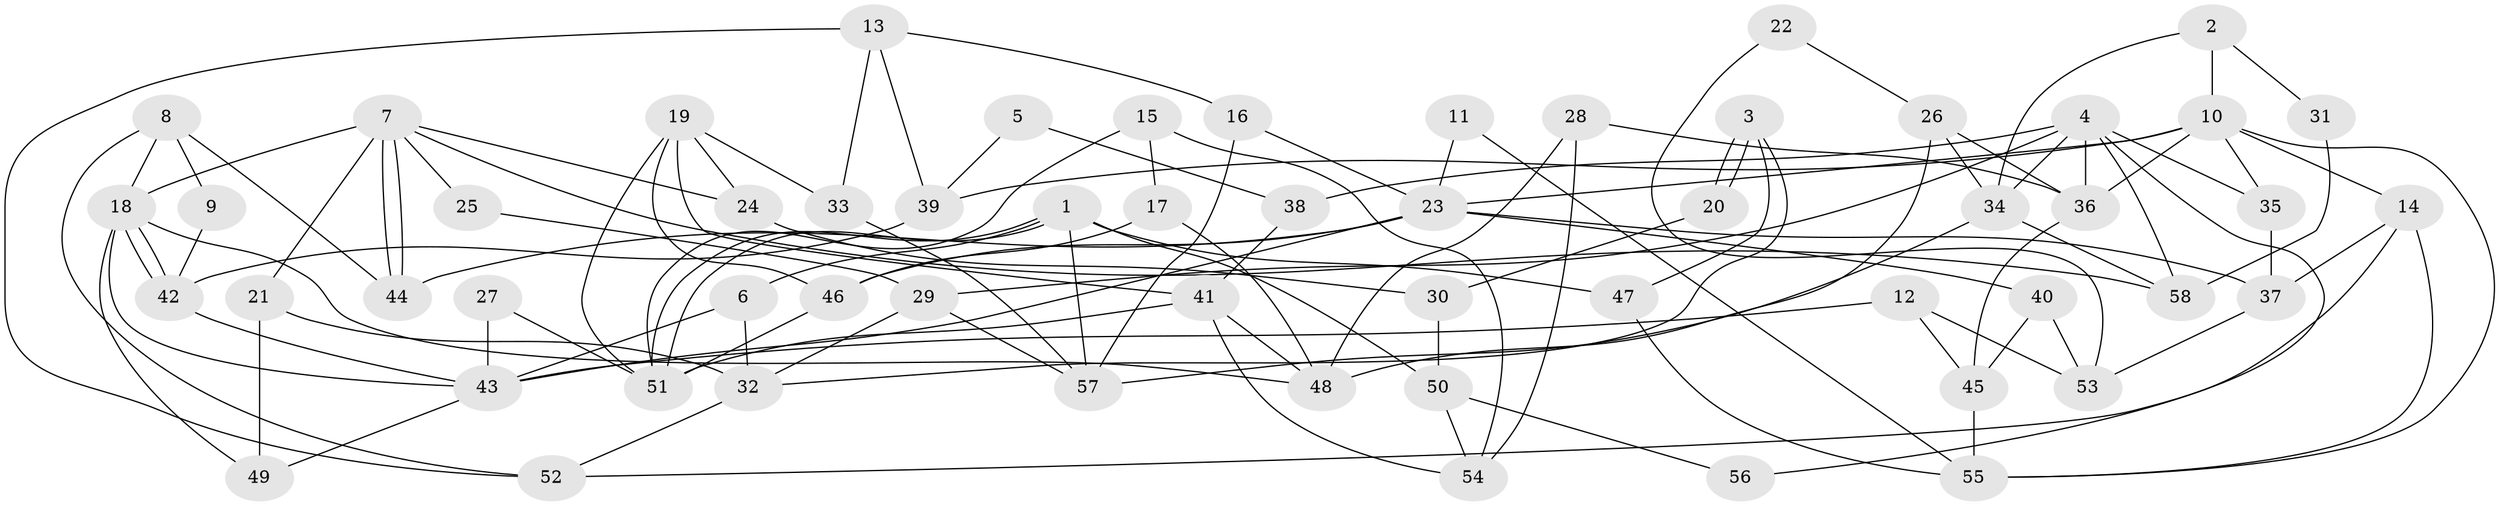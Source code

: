 // Generated by graph-tools (version 1.1) at 2025/11/02/27/25 16:11:23]
// undirected, 58 vertices, 116 edges
graph export_dot {
graph [start="1"]
  node [color=gray90,style=filled];
  1;
  2;
  3;
  4;
  5;
  6;
  7;
  8;
  9;
  10;
  11;
  12;
  13;
  14;
  15;
  16;
  17;
  18;
  19;
  20;
  21;
  22;
  23;
  24;
  25;
  26;
  27;
  28;
  29;
  30;
  31;
  32;
  33;
  34;
  35;
  36;
  37;
  38;
  39;
  40;
  41;
  42;
  43;
  44;
  45;
  46;
  47;
  48;
  49;
  50;
  51;
  52;
  53;
  54;
  55;
  56;
  57;
  58;
  1 -- 57;
  1 -- 51;
  1 -- 51;
  1 -- 6;
  1 -- 47;
  1 -- 50;
  2 -- 34;
  2 -- 10;
  2 -- 31;
  3 -- 32;
  3 -- 20;
  3 -- 20;
  3 -- 47;
  4 -- 34;
  4 -- 35;
  4 -- 29;
  4 -- 36;
  4 -- 38;
  4 -- 56;
  4 -- 58;
  5 -- 39;
  5 -- 38;
  6 -- 43;
  6 -- 32;
  7 -- 44;
  7 -- 44;
  7 -- 18;
  7 -- 21;
  7 -- 24;
  7 -- 25;
  7 -- 58;
  8 -- 18;
  8 -- 52;
  8 -- 9;
  8 -- 44;
  9 -- 42;
  10 -- 36;
  10 -- 39;
  10 -- 14;
  10 -- 23;
  10 -- 35;
  10 -- 55;
  11 -- 55;
  11 -- 23;
  12 -- 43;
  12 -- 53;
  12 -- 45;
  13 -- 52;
  13 -- 16;
  13 -- 33;
  13 -- 39;
  14 -- 55;
  14 -- 37;
  14 -- 52;
  15 -- 51;
  15 -- 54;
  15 -- 17;
  16 -- 57;
  16 -- 23;
  17 -- 46;
  17 -- 48;
  18 -- 43;
  18 -- 42;
  18 -- 42;
  18 -- 48;
  18 -- 49;
  19 -- 51;
  19 -- 46;
  19 -- 24;
  19 -- 33;
  19 -- 41;
  20 -- 30;
  21 -- 32;
  21 -- 49;
  22 -- 53;
  22 -- 26;
  23 -- 44;
  23 -- 37;
  23 -- 40;
  23 -- 43;
  23 -- 46;
  24 -- 30;
  25 -- 29;
  26 -- 48;
  26 -- 36;
  26 -- 34;
  27 -- 51;
  27 -- 43;
  28 -- 48;
  28 -- 36;
  28 -- 54;
  29 -- 57;
  29 -- 32;
  30 -- 50;
  31 -- 58;
  32 -- 52;
  33 -- 57;
  34 -- 58;
  34 -- 57;
  35 -- 37;
  36 -- 45;
  37 -- 53;
  38 -- 41;
  39 -- 42;
  40 -- 45;
  40 -- 53;
  41 -- 48;
  41 -- 51;
  41 -- 54;
  42 -- 43;
  43 -- 49;
  45 -- 55;
  46 -- 51;
  47 -- 55;
  50 -- 54;
  50 -- 56;
}
